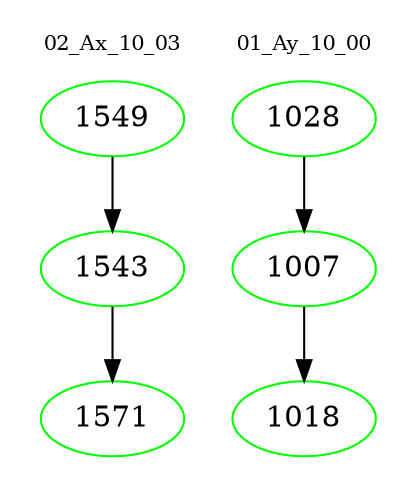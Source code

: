 digraph{
subgraph cluster_0 {
color = white
label = "02_Ax_10_03";
fontsize=10;
T0_1549 [label="1549", color="green"]
T0_1549 -> T0_1543 [color="black"]
T0_1543 [label="1543", color="green"]
T0_1543 -> T0_1571 [color="black"]
T0_1571 [label="1571", color="green"]
}
subgraph cluster_1 {
color = white
label = "01_Ay_10_00";
fontsize=10;
T1_1028 [label="1028", color="green"]
T1_1028 -> T1_1007 [color="black"]
T1_1007 [label="1007", color="green"]
T1_1007 -> T1_1018 [color="black"]
T1_1018 [label="1018", color="green"]
}
}
